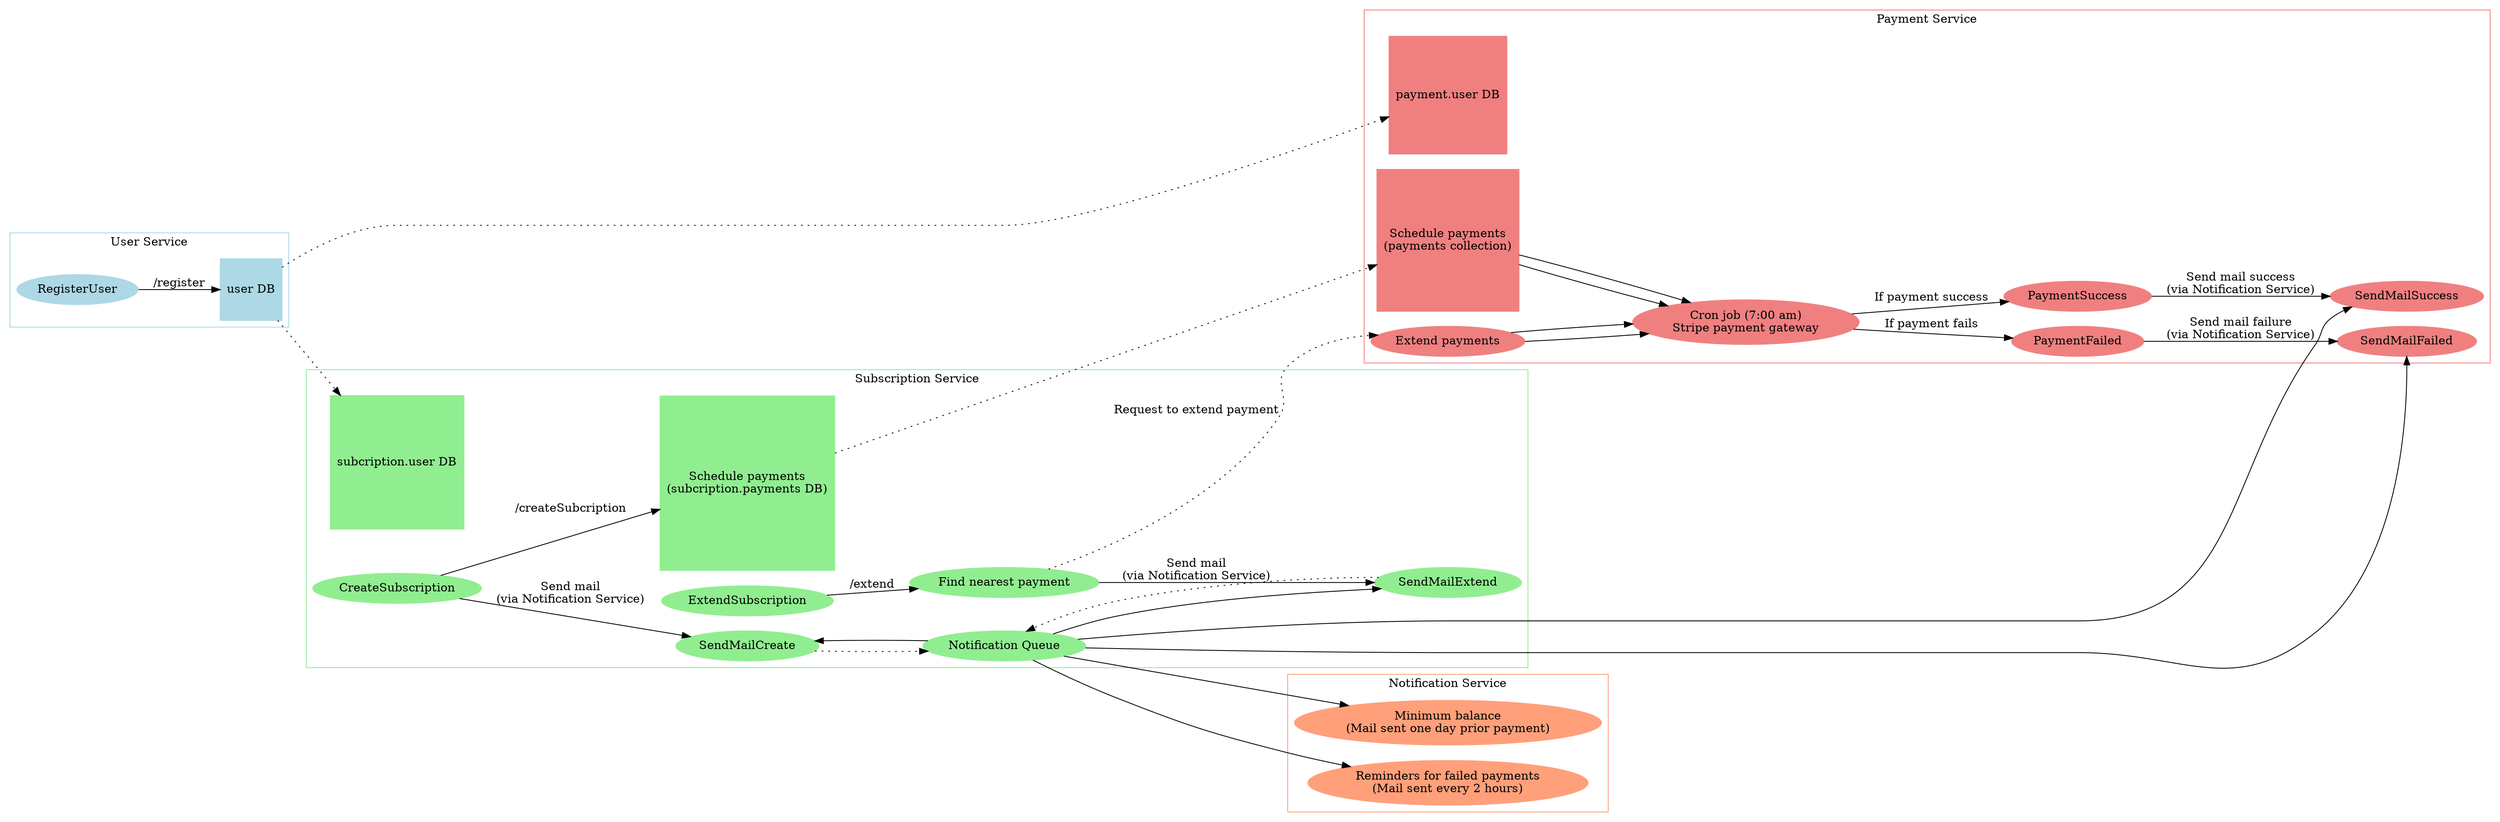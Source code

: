 digraph G {
    rankdir=LR;

    subgraph cluster_UserService {
        label = "User Service";
        color = lightblue;
        node [style=filled,color=lightblue];
        RegisterUser;
        RegisterUser -> UserCollections [label="/register"];
        UserCollections [shape=square, label="user DB"];
    }

    subgraph cluster_PaymentService {
        label = "Payment Service";
        color = lightcoral;
        node [style=filled,color=lightcoral];
        PaymentUserCollections [shape=square, label="payment.user DB"];
        PaymentServiceSchedule [shape=square, label="Schedule payments\n(payments collection)"];
        PaymentServiceExtend [label="Extend payments"];
        CronJob [label="Cron job (7:00 am)\nStripe payment gateway"];
        PaymentServiceSchedule -> CronJob;
        PaymentServiceExtend -> CronJob;
        CronJob -> PaymentSuccess [label="If payment success"];
        CronJob -> PaymentFailed [label="If payment fails"];
        PaymentSuccess -> SendMailSuccess [label="Send mail success\n(via Notification Service)"];
        PaymentFailed -> SendMailFailed [label="Send mail failure\n(via Notification Service)"];
    }

    subgraph cluster_SubscriptionService {
        label = "Subscription Service";
        color = lightgreen;
        node [style=filled,color=lightgreen];
        SubscriptionUserCollections [shape=square, label="subcription.user DB", height=0.2];
        CreateSubscription -> SchedulePayments [label="/createSubcription"];
        SchedulePayments [shape=square, label="Schedule payments\n(subcription.payments DB)"];
        SchedulePayments -> PaymentServiceSchedule [style=dotted];
        CreateSubscription -> SendMailCreate [label="Send mail\n(via Notification Service)"];
        SendMailCreate -> NotificationServiceQueue [style=dotted];

        ExtendSubscription -> FindPayment [label="/extend"];
        FindPayment [label="Find nearest payment"];
        FindPayment -> PaymentServiceExtend [style=dotted, label="Request to extend payment"];
        FindPayment -> SendMailExtend [label="Send mail\n(via Notification Service)"];
        SendMailExtend -> NotificationServiceQueue [style=dotted];
    }

    subgraph cluster_NotificationService {
        label = "Notification Service";
        color = lightsalmon;
        node [style=filled,color=lightsalmon];
        NotificationServiceQueue [label="Notification Queue"];
        NotificationServiceQueue -> SendMailCreate;
        NotificationServiceQueue -> SendMailExtend;
        NotificationServiceQueue -> SendMailSuccess;
        NotificationServiceQueue -> SendMailFailed;
        Reminders [label="Reminders for failed payments\n(Mail sent every 2 hours)"];
        MinimumBalance [label="Minimum balance\n(Mail sent one day prior payment)"];
        NotificationServiceQueue -> Reminders;
        NotificationServiceQueue -> MinimumBalance;
    }

    UserCollections -> PaymentUserCollections [style=dotted];
    UserCollections -> SubscriptionUserCollections [style=dotted];
    PaymentServiceSchedule -> CronJob;
    PaymentServiceExtend -> CronJob;
}

